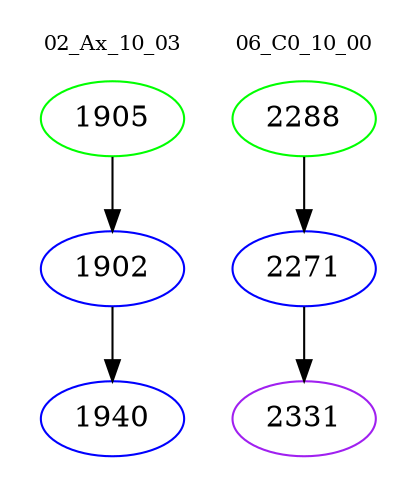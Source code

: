 digraph{
subgraph cluster_0 {
color = white
label = "02_Ax_10_03";
fontsize=10;
T0_1905 [label="1905", color="green"]
T0_1905 -> T0_1902 [color="black"]
T0_1902 [label="1902", color="blue"]
T0_1902 -> T0_1940 [color="black"]
T0_1940 [label="1940", color="blue"]
}
subgraph cluster_1 {
color = white
label = "06_C0_10_00";
fontsize=10;
T1_2288 [label="2288", color="green"]
T1_2288 -> T1_2271 [color="black"]
T1_2271 [label="2271", color="blue"]
T1_2271 -> T1_2331 [color="black"]
T1_2331 [label="2331", color="purple"]
}
}
